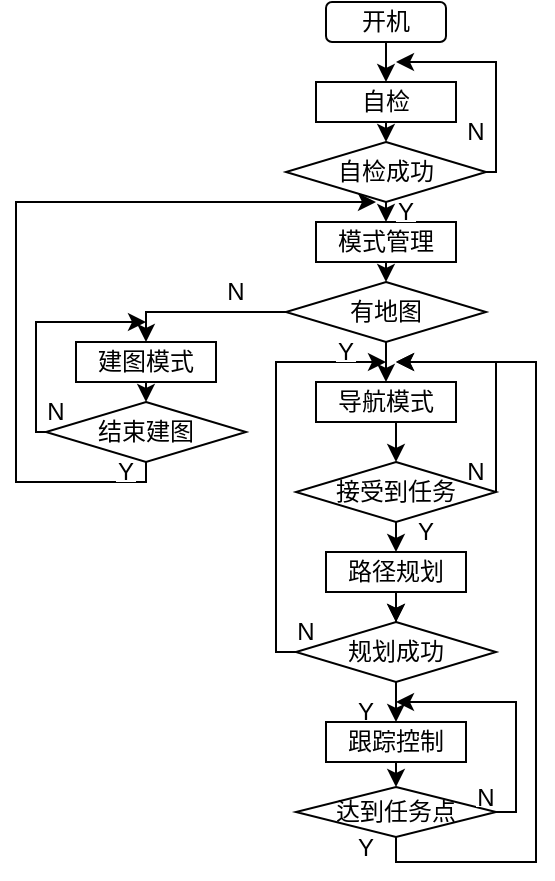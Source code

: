 <mxfile type="github" version="18.2.0">
  <diagram name="Page-1" id="JXelhiS8BHNU6qgX8I4u">
    <mxGraphModel grid="1" shadow="0" math="0" pageHeight="1169" pageWidth="827" pageScale="1" page="1" fold="1" arrows="1" connect="1" tooltips="1" guides="1" gridSize="10" dy="578" dx="1038">
      <root>
        <mxCell id="0" />
        <mxCell id="1" parent="0" />
        <mxCell id="SxBzUsyrEoBDNe4wqEWg-7" parent="1" source="hA0nTZQd6rWll61IBmI7-2" edge="1" style="edgeStyle=orthogonalEdgeStyle;rounded=0;orthogonalLoop=1;jettySize=auto;html=1;exitX=0.5;exitY=1;exitDx=0;exitDy=0;">
          <mxGeometry as="geometry" relative="1">
            <mxPoint as="targetPoint" y="170" x="415" />
          </mxGeometry>
        </mxCell>
        <mxCell value="开机" id="hA0nTZQd6rWll61IBmI7-2" parent="1" style="rounded=1;whiteSpace=wrap;html=1;" vertex="1">
          <mxGeometry as="geometry" height="20" width="60" y="130" x="385" />
        </mxCell>
        <mxCell value="模式管理" id="hA0nTZQd6rWll61IBmI7-4" parent="1" style="rounded=0;whiteSpace=wrap;html=1;" vertex="1">
          <mxGeometry as="geometry" height="20" width="70" y="240" x="380" />
        </mxCell>
        <mxCell id="hA0nTZQd6rWll61IBmI7-10" parent="1" target="hA0nTZQd6rWll61IBmI7-4" source="hA0nTZQd6rWll61IBmI7-5" edge="1" style="edgeStyle=orthogonalEdgeStyle;rounded=0;orthogonalLoop=1;jettySize=auto;html=1;exitX=0.5;exitY=1;exitDx=0;exitDy=0;entryX=0.5;entryY=0;entryDx=0;entryDy=0;">
          <mxGeometry as="geometry" relative="1" />
        </mxCell>
        <mxCell id="hA0nTZQd6rWll61IBmI7-47" parent="1" source="hA0nTZQd6rWll61IBmI7-5" edge="1" style="edgeStyle=orthogonalEdgeStyle;rounded=0;orthogonalLoop=1;jettySize=auto;html=1;exitX=1;exitY=0.5;exitDx=0;exitDy=0;">
          <mxGeometry as="geometry" relative="1">
            <mxPoint as="targetPoint" y="160" x="420" />
            <Array as="points">
              <mxPoint y="215" x="470" />
              <mxPoint y="160" x="470" />
            </Array>
          </mxGeometry>
        </mxCell>
        <mxCell value="自检成功" id="hA0nTZQd6rWll61IBmI7-5" parent="1" style="rhombus;whiteSpace=wrap;html=1;" vertex="1">
          <mxGeometry as="geometry" height="30" width="100" y="200" x="365" />
        </mxCell>
        <mxCell id="hA0nTZQd6rWll61IBmI7-16" parent="1" target="hA0nTZQd6rWll61IBmI7-5" source="hA0nTZQd6rWll61IBmI7-13" edge="1" style="edgeStyle=orthogonalEdgeStyle;rounded=0;orthogonalLoop=1;jettySize=auto;html=1;exitX=0.5;exitY=1;exitDx=0;exitDy=0;entryX=0.5;entryY=0;entryDx=0;entryDy=0;">
          <mxGeometry as="geometry" relative="1" />
        </mxCell>
        <mxCell value="自检" id="hA0nTZQd6rWll61IBmI7-13" parent="1" style="rounded=0;whiteSpace=wrap;html=1;" vertex="1">
          <mxGeometry as="geometry" height="20" width="70" y="170" x="380" />
        </mxCell>
        <mxCell value="有地图" id="hA0nTZQd6rWll61IBmI7-17" parent="1" style="rhombus;whiteSpace=wrap;html=1;" vertex="1">
          <mxGeometry as="geometry" height="30" width="100" y="270" x="365" />
        </mxCell>
        <mxCell id="hA0nTZQd6rWll61IBmI7-18" parent="1" target="hA0nTZQd6rWll61IBmI7-17" source="hA0nTZQd6rWll61IBmI7-4" edge="1" style="edgeStyle=orthogonalEdgeStyle;rounded=0;orthogonalLoop=1;jettySize=auto;html=1;exitX=0.5;exitY=1;exitDx=0;exitDy=0;entryX=0.5;entryY=0;entryDx=0;entryDy=0;">
          <mxGeometry as="geometry" relative="1" />
        </mxCell>
        <mxCell id="hA0nTZQd6rWll61IBmI7-29" parent="1" source="hA0nTZQd6rWll61IBmI7-26" edge="1" style="edgeStyle=orthogonalEdgeStyle;rounded=0;orthogonalLoop=1;jettySize=auto;html=1;exitX=0;exitY=0.5;exitDx=0;exitDy=0;startArrow=none;">
          <mxGeometry as="geometry" relative="1">
            <mxPoint as="targetPoint" y="290" x="295" />
            <Array as="points">
              <mxPoint y="345" x="240" />
              <mxPoint y="290" x="240" />
            </Array>
          </mxGeometry>
        </mxCell>
        <mxCell id="hA0nTZQd6rWll61IBmI7-30" parent="1" source="hA0nTZQd6rWll61IBmI7-26" edge="1" style="edgeStyle=orthogonalEdgeStyle;rounded=0;orthogonalLoop=1;jettySize=auto;html=1;exitX=0.5;exitY=1;exitDx=0;exitDy=0;">
          <mxGeometry as="geometry" relative="1">
            <mxPoint as="targetPoint" y="230" x="410" />
            <Array as="points">
              <mxPoint y="370" x="295" />
              <mxPoint y="370" x="230" />
              <mxPoint y="230" x="230" />
            </Array>
          </mxGeometry>
        </mxCell>
        <mxCell value="结束建图" id="hA0nTZQd6rWll61IBmI7-26" parent="1" style="rhombus;whiteSpace=wrap;html=1;" vertex="1">
          <mxGeometry as="geometry" height="30" width="100" y="330" x="245" />
        </mxCell>
        <mxCell id="hA0nTZQd6rWll61IBmI7-65" parent="1" source="hA0nTZQd6rWll61IBmI7-31" edge="1" style="edgeStyle=orthogonalEdgeStyle;rounded=0;orthogonalLoop=1;jettySize=auto;html=1;exitX=1;exitY=0.5;exitDx=0;exitDy=0;startArrow=none;">
          <mxGeometry as="geometry" relative="1">
            <mxPoint as="targetPoint" y="310" x="420" />
            <Array as="points">
              <mxPoint y="310" x="470" />
            </Array>
          </mxGeometry>
        </mxCell>
        <mxCell value="" id="SxBzUsyrEoBDNe4wqEWg-5" parent="1" target="hA0nTZQd6rWll61IBmI7-35" source="hA0nTZQd6rWll61IBmI7-34" edge="1" style="edgeStyle=orthogonalEdgeStyle;rounded=0;orthogonalLoop=1;jettySize=auto;html=1;">
          <mxGeometry as="geometry" relative="1" />
        </mxCell>
        <mxCell value="路径规划" id="hA0nTZQd6rWll61IBmI7-34" parent="1" style="rounded=0;whiteSpace=wrap;html=1;" vertex="1">
          <mxGeometry as="geometry" height="20" width="70" y="405" x="385" />
        </mxCell>
        <mxCell id="hA0nTZQd6rWll61IBmI7-36" parent="1" target="hA0nTZQd6rWll61IBmI7-34" source="hA0nTZQd6rWll61IBmI7-31" edge="1" style="edgeStyle=orthogonalEdgeStyle;rounded=0;orthogonalLoop=1;jettySize=auto;html=1;exitX=0.5;exitY=1;exitDx=0;exitDy=0;entryX=0.5;entryY=0;entryDx=0;entryDy=0;">
          <mxGeometry as="geometry" relative="1" />
        </mxCell>
        <mxCell id="hA0nTZQd6rWll61IBmI7-44" parent="1" source="hA0nTZQd6rWll61IBmI7-35" edge="1" style="edgeStyle=orthogonalEdgeStyle;rounded=0;orthogonalLoop=1;jettySize=auto;html=1;exitX=0;exitY=0.5;exitDx=0;exitDy=0;">
          <mxGeometry as="geometry" relative="1">
            <mxPoint as="targetPoint" y="310" x="415" />
            <Array as="points">
              <mxPoint y="455" x="360" />
              <mxPoint y="310" x="360" />
            </Array>
          </mxGeometry>
        </mxCell>
        <mxCell value="规划成功" id="hA0nTZQd6rWll61IBmI7-35" parent="1" style="rhombus;whiteSpace=wrap;html=1;" vertex="1">
          <mxGeometry as="geometry" height="30" width="100" y="440" x="370" />
        </mxCell>
        <mxCell id="hA0nTZQd6rWll61IBmI7-37" parent="1" target="hA0nTZQd6rWll61IBmI7-35" source="hA0nTZQd6rWll61IBmI7-34" edge="1" style="edgeStyle=orthogonalEdgeStyle;rounded=0;orthogonalLoop=1;jettySize=auto;html=1;exitX=0.5;exitY=1;exitDx=0;exitDy=0;entryX=0.5;entryY=0;entryDx=0;entryDy=0;">
          <mxGeometry as="geometry" relative="1" />
        </mxCell>
        <mxCell id="hA0nTZQd6rWll61IBmI7-43" parent="1" source="hA0nTZQd6rWll61IBmI7-39" edge="1" style="edgeStyle=orthogonalEdgeStyle;rounded=0;orthogonalLoop=1;jettySize=auto;html=1;exitX=0.5;exitY=1;exitDx=0;exitDy=0;">
          <mxGeometry as="geometry" relative="1">
            <mxPoint as="targetPoint" y="310" x="420" />
            <Array as="points">
              <mxPoint y="560" x="420" />
              <mxPoint y="560" x="490" />
              <mxPoint y="310" x="490" />
            </Array>
          </mxGeometry>
        </mxCell>
        <mxCell id="hA0nTZQd6rWll61IBmI7-71" parent="1" source="hA0nTZQd6rWll61IBmI7-39" edge="1" style="edgeStyle=orthogonalEdgeStyle;rounded=0;orthogonalLoop=1;jettySize=auto;html=1;exitX=1;exitY=0.5;exitDx=0;exitDy=0;">
          <mxGeometry as="geometry" relative="1">
            <mxPoint as="targetPoint" y="480" x="420" />
            <Array as="points">
              <mxPoint y="535" x="480" />
              <mxPoint y="480" x="480" />
            </Array>
          </mxGeometry>
        </mxCell>
        <mxCell value="达到任务点" id="hA0nTZQd6rWll61IBmI7-39" parent="1" style="rhombus;whiteSpace=wrap;html=1;" vertex="1">
          <mxGeometry as="geometry" height="25" width="100" y="522.5" x="370" />
        </mxCell>
        <mxCell value="Y" id="hA0nTZQd6rWll61IBmI7-45" parent="1" style="whiteSpace=wrap;html=1;aspect=fixed;strokeColor=none;" vertex="1">
          <mxGeometry as="geometry" height="10" width="10" y="230" x="420" />
        </mxCell>
        <mxCell value="N" id="hA0nTZQd6rWll61IBmI7-46" parent="1" style="whiteSpace=wrap;html=1;aspect=fixed;strokeColor=none;" vertex="1">
          <mxGeometry as="geometry" height="10" width="10" y="270" x="335" />
        </mxCell>
        <mxCell value="N" id="hA0nTZQd6rWll61IBmI7-48" parent="1" style="whiteSpace=wrap;html=1;aspect=fixed;strokeColor=none;" vertex="1">
          <mxGeometry as="geometry" height="10" width="10" y="190" x="455" />
        </mxCell>
        <mxCell value="Y" id="hA0nTZQd6rWll61IBmI7-53" parent="1" style="whiteSpace=wrap;html=1;aspect=fixed;strokeColor=none;" vertex="1">
          <mxGeometry as="geometry" height="10" width="10" y="300" x="390" />
        </mxCell>
        <mxCell value="Y" id="hA0nTZQd6rWll61IBmI7-54" parent="1" style="whiteSpace=wrap;html=1;aspect=fixed;strokeColor=none;" vertex="1">
          <mxGeometry as="geometry" height="10" width="10" y="390" x="430" />
        </mxCell>
        <mxCell value="Y" id="hA0nTZQd6rWll61IBmI7-55" parent="1" style="whiteSpace=wrap;html=1;aspect=fixed;strokeColor=none;" vertex="1">
          <mxGeometry as="geometry" height="10" width="10" y="480" x="400" />
        </mxCell>
        <mxCell value="Y" id="hA0nTZQd6rWll61IBmI7-56" parent="1" style="whiteSpace=wrap;html=1;aspect=fixed;strokeColor=none;" vertex="1">
          <mxGeometry as="geometry" height="10" width="10" y="547.5" x="400" />
        </mxCell>
        <mxCell value="Y" id="hA0nTZQd6rWll61IBmI7-57" parent="1" style="whiteSpace=wrap;html=1;aspect=fixed;strokeColor=none;" vertex="1">
          <mxGeometry as="geometry" height="10" width="10" y="360" x="280" />
        </mxCell>
        <mxCell value="N" id="hA0nTZQd6rWll61IBmI7-59" parent="1" style="whiteSpace=wrap;html=1;aspect=fixed;strokeColor=none;" vertex="1">
          <mxGeometry as="geometry" height="10" width="10" y="330" x="245" />
        </mxCell>
        <mxCell value="N" id="hA0nTZQd6rWll61IBmI7-61" parent="1" style="whiteSpace=wrap;html=1;aspect=fixed;strokeColor=none;" vertex="1">
          <mxGeometry as="geometry" height="10" width="10" y="440" x="370" />
        </mxCell>
        <mxCell value="N" id="hA0nTZQd6rWll61IBmI7-62" parent="1" style="whiteSpace=wrap;html=1;aspect=fixed;strokeColor=none;" vertex="1">
          <mxGeometry as="geometry" height="10" width="10" y="522.5" x="460" />
        </mxCell>
        <mxCell value="N" id="hA0nTZQd6rWll61IBmI7-60" parent="1" style="whiteSpace=wrap;html=1;aspect=fixed;strokeColor=none;" vertex="1">
          <mxGeometry as="geometry" height="10" width="10" y="360" x="455" />
        </mxCell>
        <mxCell value="建图模式" id="hA0nTZQd6rWll61IBmI7-19" parent="1" style="rounded=0;whiteSpace=wrap;html=1;" vertex="1">
          <mxGeometry as="geometry" height="20" width="70" y="300" x="260" />
        </mxCell>
        <mxCell id="hA0nTZQd6rWll61IBmI7-21" parent="1" target="hA0nTZQd6rWll61IBmI7-19" source="hA0nTZQd6rWll61IBmI7-17" edge="1" style="edgeStyle=orthogonalEdgeStyle;rounded=0;orthogonalLoop=1;jettySize=auto;html=1;exitX=0;exitY=0.5;exitDx=0;exitDy=0;entryX=0.5;entryY=0;entryDx=0;entryDy=0;">
          <mxGeometry as="geometry" relative="1">
            <mxPoint as="sourcePoint" y="285" x="345" />
            <Array as="points">
              <mxPoint y="285" x="295" />
            </Array>
          </mxGeometry>
        </mxCell>
        <mxCell id="hA0nTZQd6rWll61IBmI7-27" parent="1" target="hA0nTZQd6rWll61IBmI7-26" source="hA0nTZQd6rWll61IBmI7-19" edge="1" style="edgeStyle=orthogonalEdgeStyle;rounded=0;orthogonalLoop=1;jettySize=auto;html=1;exitX=0.5;exitY=1;exitDx=0;exitDy=0;entryX=0.5;entryY=0;entryDx=0;entryDy=0;">
          <mxGeometry as="geometry" relative="1" />
        </mxCell>
        <mxCell value="导航模式" id="hA0nTZQd6rWll61IBmI7-20" parent="1" style="rounded=0;whiteSpace=wrap;html=1;" vertex="1">
          <mxGeometry as="geometry" height="20" width="70" y="320" x="380" />
        </mxCell>
        <mxCell id="hA0nTZQd6rWll61IBmI7-22" parent="1" target="hA0nTZQd6rWll61IBmI7-20" source="hA0nTZQd6rWll61IBmI7-17" edge="1" style="edgeStyle=orthogonalEdgeStyle;rounded=0;orthogonalLoop=1;jettySize=auto;html=1;exitX=0.5;exitY=1;exitDx=0;exitDy=0;entryX=0.5;entryY=0;entryDx=0;entryDy=0;">
          <mxGeometry as="geometry" relative="1">
            <mxPoint as="sourcePoint" y="325" x="365" />
            <Array as="points" />
          </mxGeometry>
        </mxCell>
        <mxCell id="hA0nTZQd6rWll61IBmI7-32" parent="1" target="hA0nTZQd6rWll61IBmI7-31" source="hA0nTZQd6rWll61IBmI7-20" edge="1" style="edgeStyle=orthogonalEdgeStyle;rounded=0;orthogonalLoop=1;jettySize=auto;html=1;exitX=0.5;exitY=1;exitDx=0;exitDy=0;entryX=0.5;entryY=0;entryDx=0;entryDy=0;">
          <mxGeometry as="geometry" relative="1" />
        </mxCell>
        <mxCell value="跟踪控制" id="hA0nTZQd6rWll61IBmI7-38" parent="1" style="rounded=0;whiteSpace=wrap;html=1;" vertex="1">
          <mxGeometry as="geometry" height="20" width="70" y="490" x="385" />
        </mxCell>
        <mxCell id="hA0nTZQd6rWll61IBmI7-40" parent="1" target="hA0nTZQd6rWll61IBmI7-38" source="hA0nTZQd6rWll61IBmI7-35" edge="1" style="edgeStyle=orthogonalEdgeStyle;rounded=0;orthogonalLoop=1;jettySize=auto;html=1;exitX=0.5;exitY=1;exitDx=0;exitDy=0;entryX=0.5;entryY=0;entryDx=0;entryDy=0;">
          <mxGeometry as="geometry" relative="1">
            <mxPoint as="targetPoint" y="600" x="415" />
          </mxGeometry>
        </mxCell>
        <mxCell id="hA0nTZQd6rWll61IBmI7-41" parent="1" target="hA0nTZQd6rWll61IBmI7-39" source="hA0nTZQd6rWll61IBmI7-38" edge="1" style="edgeStyle=orthogonalEdgeStyle;rounded=0;orthogonalLoop=1;jettySize=auto;html=1;exitX=0.5;exitY=1;exitDx=0;exitDy=0;entryX=0.5;entryY=0;entryDx=0;entryDy=0;">
          <mxGeometry as="geometry" relative="1" />
        </mxCell>
        <mxCell value="接受到任务" id="hA0nTZQd6rWll61IBmI7-31" parent="1" style="rhombus;whiteSpace=wrap;html=1;" vertex="1">
          <mxGeometry as="geometry" height="30" width="100" y="360" x="370" />
        </mxCell>
      </root>
    </mxGraphModel>
  </diagram>
</mxfile>
